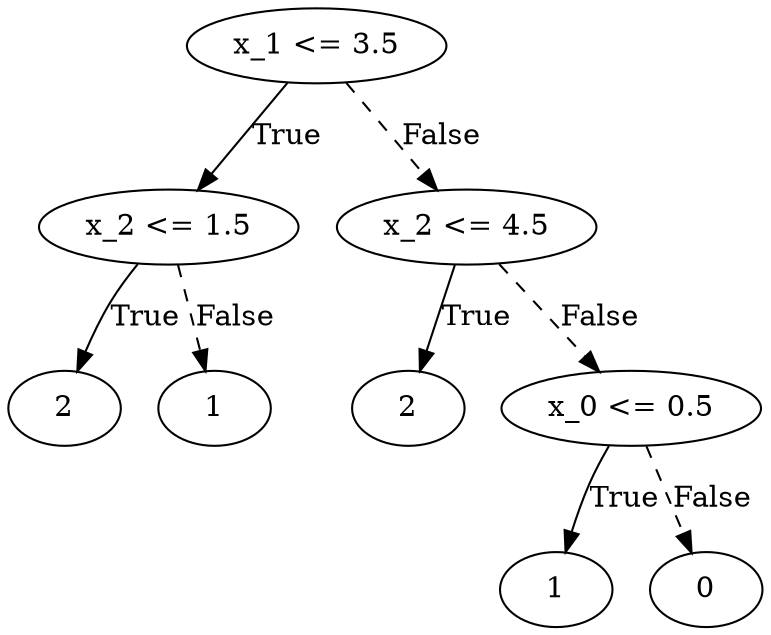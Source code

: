 digraph {
0 [label="x_1 <= 3.5"];
1 [label="x_2 <= 1.5"];
2 [label="2"];
1 -> 2 [label="True"];
3 [label="1"];
1 -> 3 [style="dashed", label="False"];
0 -> 1 [label="True"];
4 [label="x_2 <= 4.5"];
5 [label="2"];
4 -> 5 [label="True"];
6 [label="x_0 <= 0.5"];
7 [label="1"];
6 -> 7 [label="True"];
8 [label="0"];
6 -> 8 [style="dashed", label="False"];
4 -> 6 [style="dashed", label="False"];
0 -> 4 [style="dashed", label="False"];

}